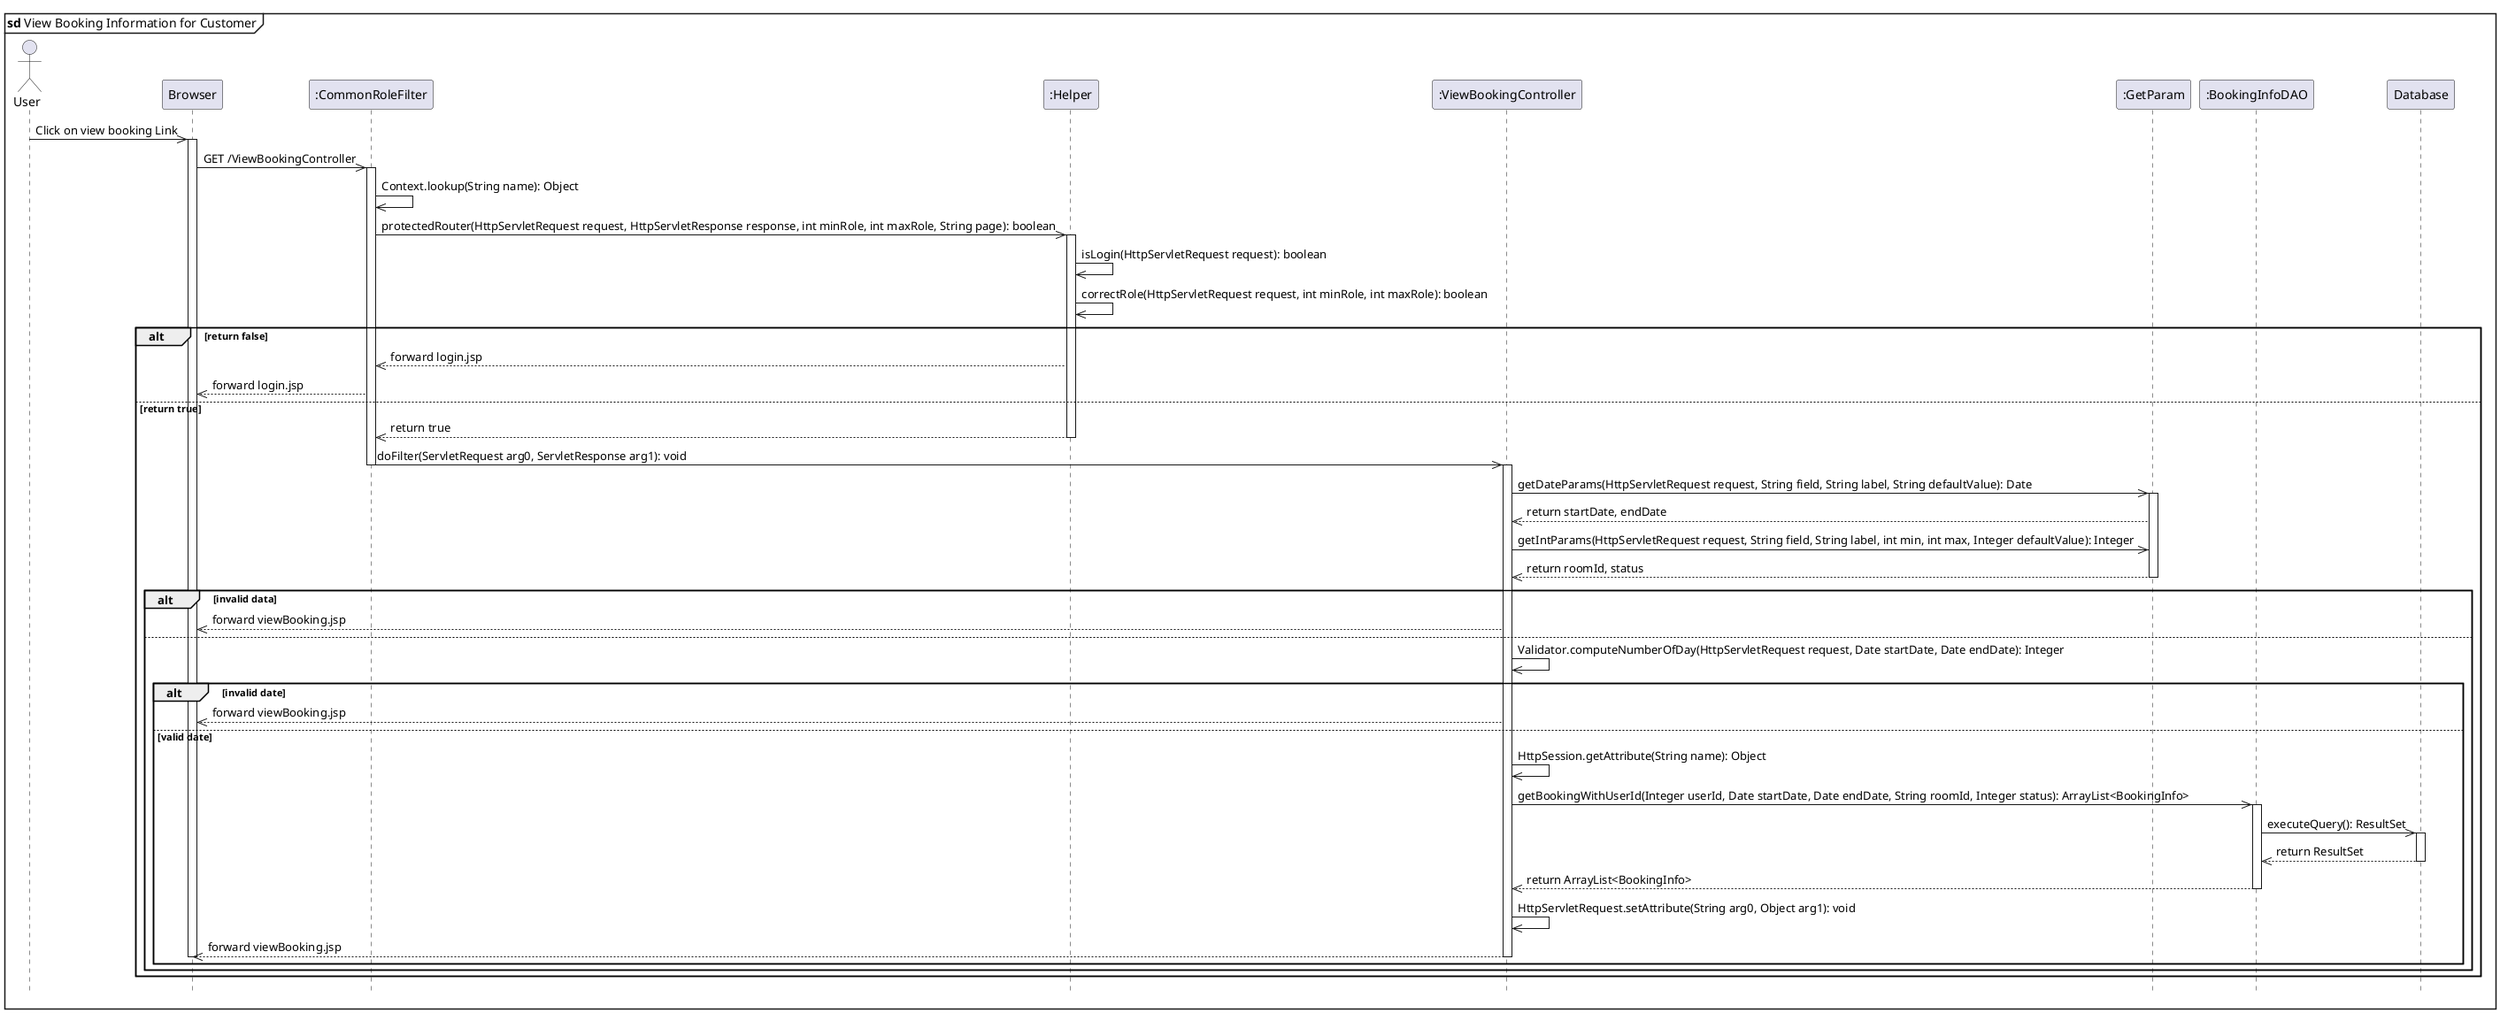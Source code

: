 @startuml viewBookingForCustomer

hide footbox
mainframe <b>sd</b> View Booking Information for Customer
actor User
participant "Browser" as Browser
participant ":CommonRoleFilter" as CommonRoleFilter
participant ":Helper" as Helper
participant ":ViewBookingController" as ViewBookingController
participant ":GetParam" as GetParam
participant ":BookingInfoDAO" as BookingInfoDAO
participant "Database" as DB

User ->> Browser: Click on view booking Link
activate Browser
Browser ->> CommonRoleFilter: GET /ViewBookingController
activate CommonRoleFilter
CommonRoleFilter ->> CommonRoleFilter: Context.lookup(String name): Object
CommonRoleFilter ->> Helper: protectedRouter(HttpServletRequest request, HttpServletResponse response, int minRole, int maxRole, String page): boolean
activate Helper
Helper ->> Helper: isLogin(HttpServletRequest request): boolean
Helper ->> Helper: correctRole(HttpServletRequest request, int minRole, int maxRole): boolean
alt return false 
    Helper -->> CommonRoleFilter: forward login.jsp
    CommonRoleFilter -->> Browser: forward login.jsp
else return true
    Helper -->> CommonRoleFilter: return true
    deactivate Helper
    CommonRoleFilter ->> ViewBookingController: doFilter(ServletRequest arg0, ServletResponse arg1): void
    deactivate CommonRoleFilter
    activate ViewBookingController
    ViewBookingController ->> GetParam: getDateParams(HttpServletRequest request, String field, String label, String defaultValue): Date
    activate GetParam
    GetParam -->> ViewBookingController:return startDate, endDate 
    ViewBookingController ->> GetParam: getIntParams(HttpServletRequest request, String field, String label, int min, int max, Integer defaultValue): Integer
    GetParam -->> ViewBookingController:return roomId, status
    deactivate GetParam
    alt invalid data 
        ViewBookingController -->> Browser: forward viewBooking.jsp
    else 
        ViewBookingController ->> ViewBookingController: Validator.computeNumberOfDay(HttpServletRequest request, Date startDate, Date endDate): Integer
        alt invalid date 
            ViewBookingController -->> Browser: forward viewBooking.jsp
        else valid date
            ViewBookingController ->> ViewBookingController:   HttpSession.getAttribute(String name): Object
            ViewBookingController ->>  BookingInfoDAO: getBookingWithUserId(Integer userId, Date startDate, Date endDate, String roomId, Integer status): ArrayList<BookingInfo>
            activate BookingInfoDAO
            BookingInfoDAO ->> DB: executeQuery(): ResultSet
            activate DB
            DB -->> BookingInfoDAO: return ResultSet
            deactivate DB
            BookingInfoDAO -->> ViewBookingController: return ArrayList<BookingInfo>
            deactivate BookingInfoDAO
            ViewBookingController ->> ViewBookingController: HttpServletRequest.setAttribute(String arg0, Object arg1): void
            ViewBookingController -->> Browser: forward viewBooking.jsp
            deactivate ViewBookingController
            deactivate Browser
        end
    end
end

@enduml